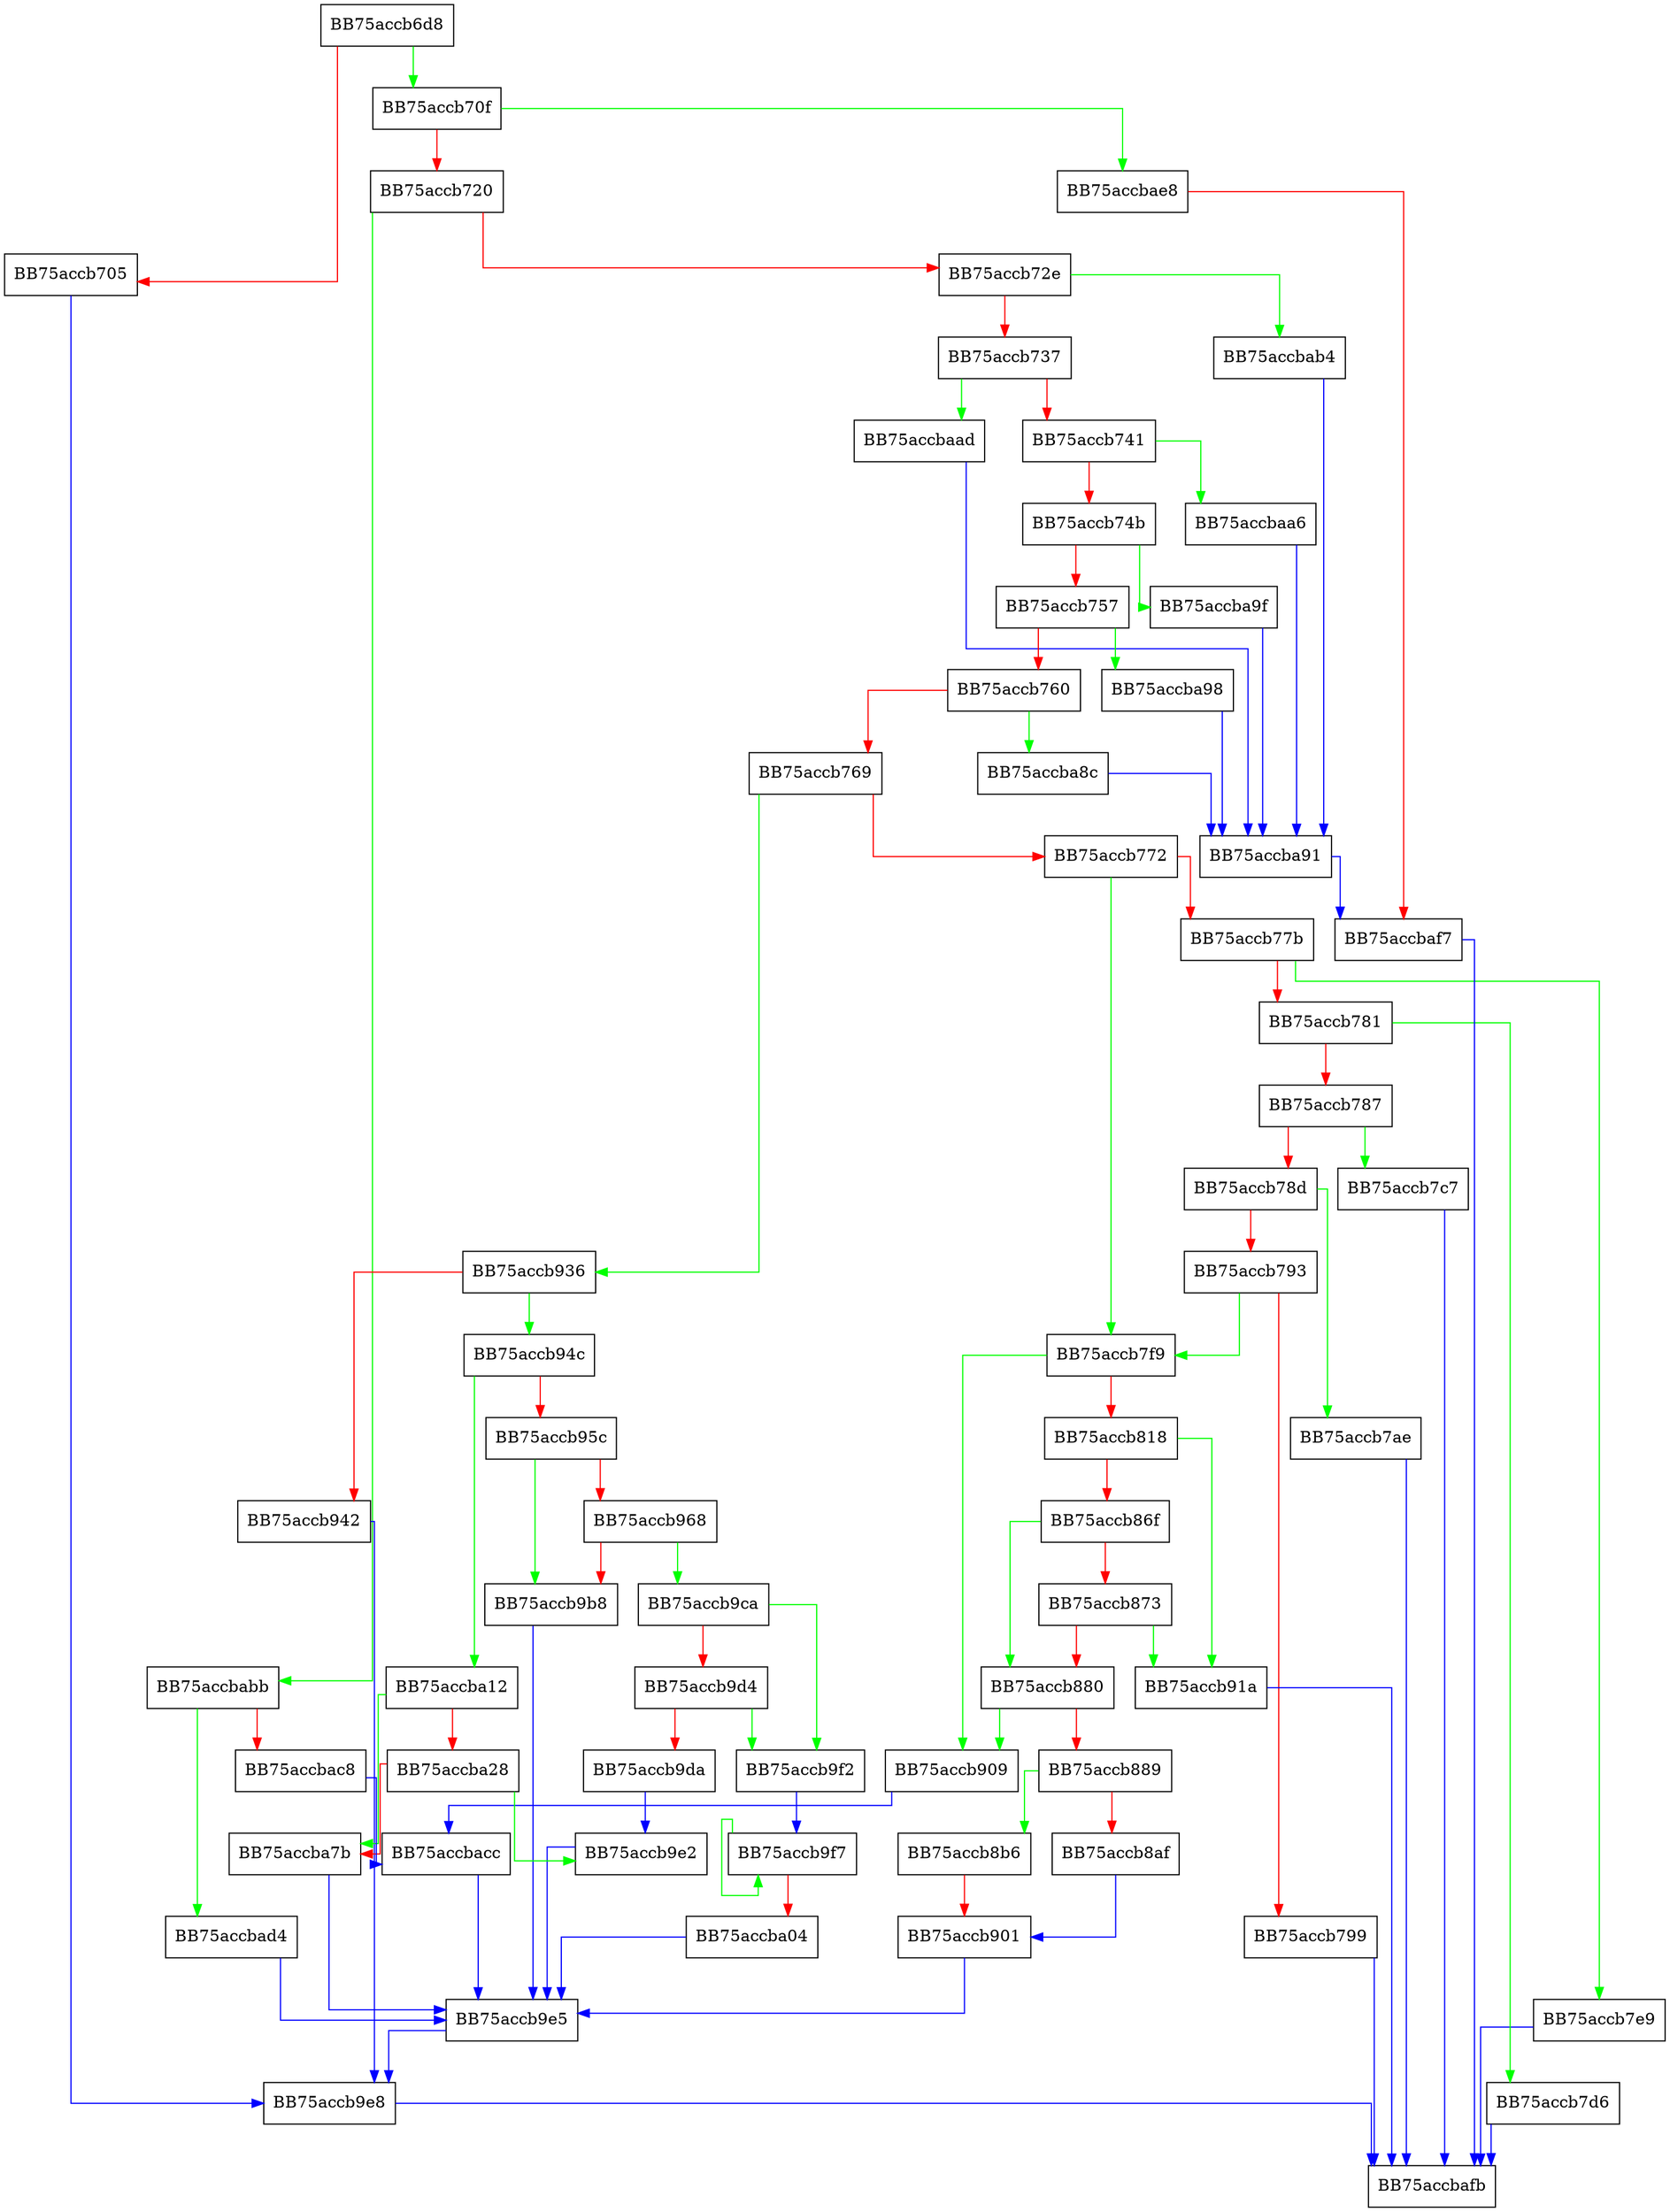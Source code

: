 digraph format_escape {
  node [shape="box"];
  graph [splines=ortho];
  BB75accb6d8 -> BB75accb70f [color="green"];
  BB75accb6d8 -> BB75accb705 [color="red"];
  BB75accb705 -> BB75accb9e8 [color="blue"];
  BB75accb70f -> BB75accbae8 [color="green"];
  BB75accb70f -> BB75accb720 [color="red"];
  BB75accb720 -> BB75accbabb [color="green"];
  BB75accb720 -> BB75accb72e [color="red"];
  BB75accb72e -> BB75accbab4 [color="green"];
  BB75accb72e -> BB75accb737 [color="red"];
  BB75accb737 -> BB75accbaad [color="green"];
  BB75accb737 -> BB75accb741 [color="red"];
  BB75accb741 -> BB75accbaa6 [color="green"];
  BB75accb741 -> BB75accb74b [color="red"];
  BB75accb74b -> BB75accba9f [color="green"];
  BB75accb74b -> BB75accb757 [color="red"];
  BB75accb757 -> BB75accba98 [color="green"];
  BB75accb757 -> BB75accb760 [color="red"];
  BB75accb760 -> BB75accba8c [color="green"];
  BB75accb760 -> BB75accb769 [color="red"];
  BB75accb769 -> BB75accb936 [color="green"];
  BB75accb769 -> BB75accb772 [color="red"];
  BB75accb772 -> BB75accb7f9 [color="green"];
  BB75accb772 -> BB75accb77b [color="red"];
  BB75accb77b -> BB75accb7e9 [color="green"];
  BB75accb77b -> BB75accb781 [color="red"];
  BB75accb781 -> BB75accb7d6 [color="green"];
  BB75accb781 -> BB75accb787 [color="red"];
  BB75accb787 -> BB75accb7c7 [color="green"];
  BB75accb787 -> BB75accb78d [color="red"];
  BB75accb78d -> BB75accb7ae [color="green"];
  BB75accb78d -> BB75accb793 [color="red"];
  BB75accb793 -> BB75accb7f9 [color="green"];
  BB75accb793 -> BB75accb799 [color="red"];
  BB75accb799 -> BB75accbafb [color="blue"];
  BB75accb7ae -> BB75accbafb [color="blue"];
  BB75accb7c7 -> BB75accbafb [color="blue"];
  BB75accb7d6 -> BB75accbafb [color="blue"];
  BB75accb7e9 -> BB75accbafb [color="blue"];
  BB75accb7f9 -> BB75accb909 [color="green"];
  BB75accb7f9 -> BB75accb818 [color="red"];
  BB75accb818 -> BB75accb91a [color="green"];
  BB75accb818 -> BB75accb86f [color="red"];
  BB75accb86f -> BB75accb880 [color="green"];
  BB75accb86f -> BB75accb873 [color="red"];
  BB75accb873 -> BB75accb91a [color="green"];
  BB75accb873 -> BB75accb880 [color="red"];
  BB75accb880 -> BB75accb909 [color="green"];
  BB75accb880 -> BB75accb889 [color="red"];
  BB75accb889 -> BB75accb8b6 [color="green"];
  BB75accb889 -> BB75accb8af [color="red"];
  BB75accb8af -> BB75accb901 [color="blue"];
  BB75accb8b6 -> BB75accb901 [color="red"];
  BB75accb901 -> BB75accb9e5 [color="blue"];
  BB75accb909 -> BB75accbacc [color="blue"];
  BB75accb91a -> BB75accbafb [color="blue"];
  BB75accb936 -> BB75accb94c [color="green"];
  BB75accb936 -> BB75accb942 [color="red"];
  BB75accb942 -> BB75accb9e8 [color="blue"];
  BB75accb94c -> BB75accba12 [color="green"];
  BB75accb94c -> BB75accb95c [color="red"];
  BB75accb95c -> BB75accb9b8 [color="green"];
  BB75accb95c -> BB75accb968 [color="red"];
  BB75accb968 -> BB75accb9ca [color="green"];
  BB75accb968 -> BB75accb9b8 [color="red"];
  BB75accb9b8 -> BB75accb9e5 [color="blue"];
  BB75accb9ca -> BB75accb9f2 [color="green"];
  BB75accb9ca -> BB75accb9d4 [color="red"];
  BB75accb9d4 -> BB75accb9f2 [color="green"];
  BB75accb9d4 -> BB75accb9da [color="red"];
  BB75accb9da -> BB75accb9e2 [color="blue"];
  BB75accb9e2 -> BB75accb9e5 [color="blue"];
  BB75accb9e5 -> BB75accb9e8 [color="blue"];
  BB75accb9e8 -> BB75accbafb [color="blue"];
  BB75accb9f2 -> BB75accb9f7 [color="blue"];
  BB75accb9f7 -> BB75accb9f7 [color="green"];
  BB75accb9f7 -> BB75accba04 [color="red"];
  BB75accba04 -> BB75accb9e5 [color="blue"];
  BB75accba12 -> BB75accba7b [color="green"];
  BB75accba12 -> BB75accba28 [color="red"];
  BB75accba28 -> BB75accb9e2 [color="green"];
  BB75accba28 -> BB75accba7b [color="red"];
  BB75accba7b -> BB75accb9e5 [color="blue"];
  BB75accba8c -> BB75accba91 [color="blue"];
  BB75accba91 -> BB75accbaf7 [color="blue"];
  BB75accba98 -> BB75accba91 [color="blue"];
  BB75accba9f -> BB75accba91 [color="blue"];
  BB75accbaa6 -> BB75accba91 [color="blue"];
  BB75accbaad -> BB75accba91 [color="blue"];
  BB75accbab4 -> BB75accba91 [color="blue"];
  BB75accbabb -> BB75accbad4 [color="green"];
  BB75accbabb -> BB75accbac8 [color="red"];
  BB75accbac8 -> BB75accbacc [color="blue"];
  BB75accbacc -> BB75accb9e5 [color="blue"];
  BB75accbad4 -> BB75accb9e5 [color="blue"];
  BB75accbae8 -> BB75accbaf7 [color="red"];
  BB75accbaf7 -> BB75accbafb [color="blue"];
}
